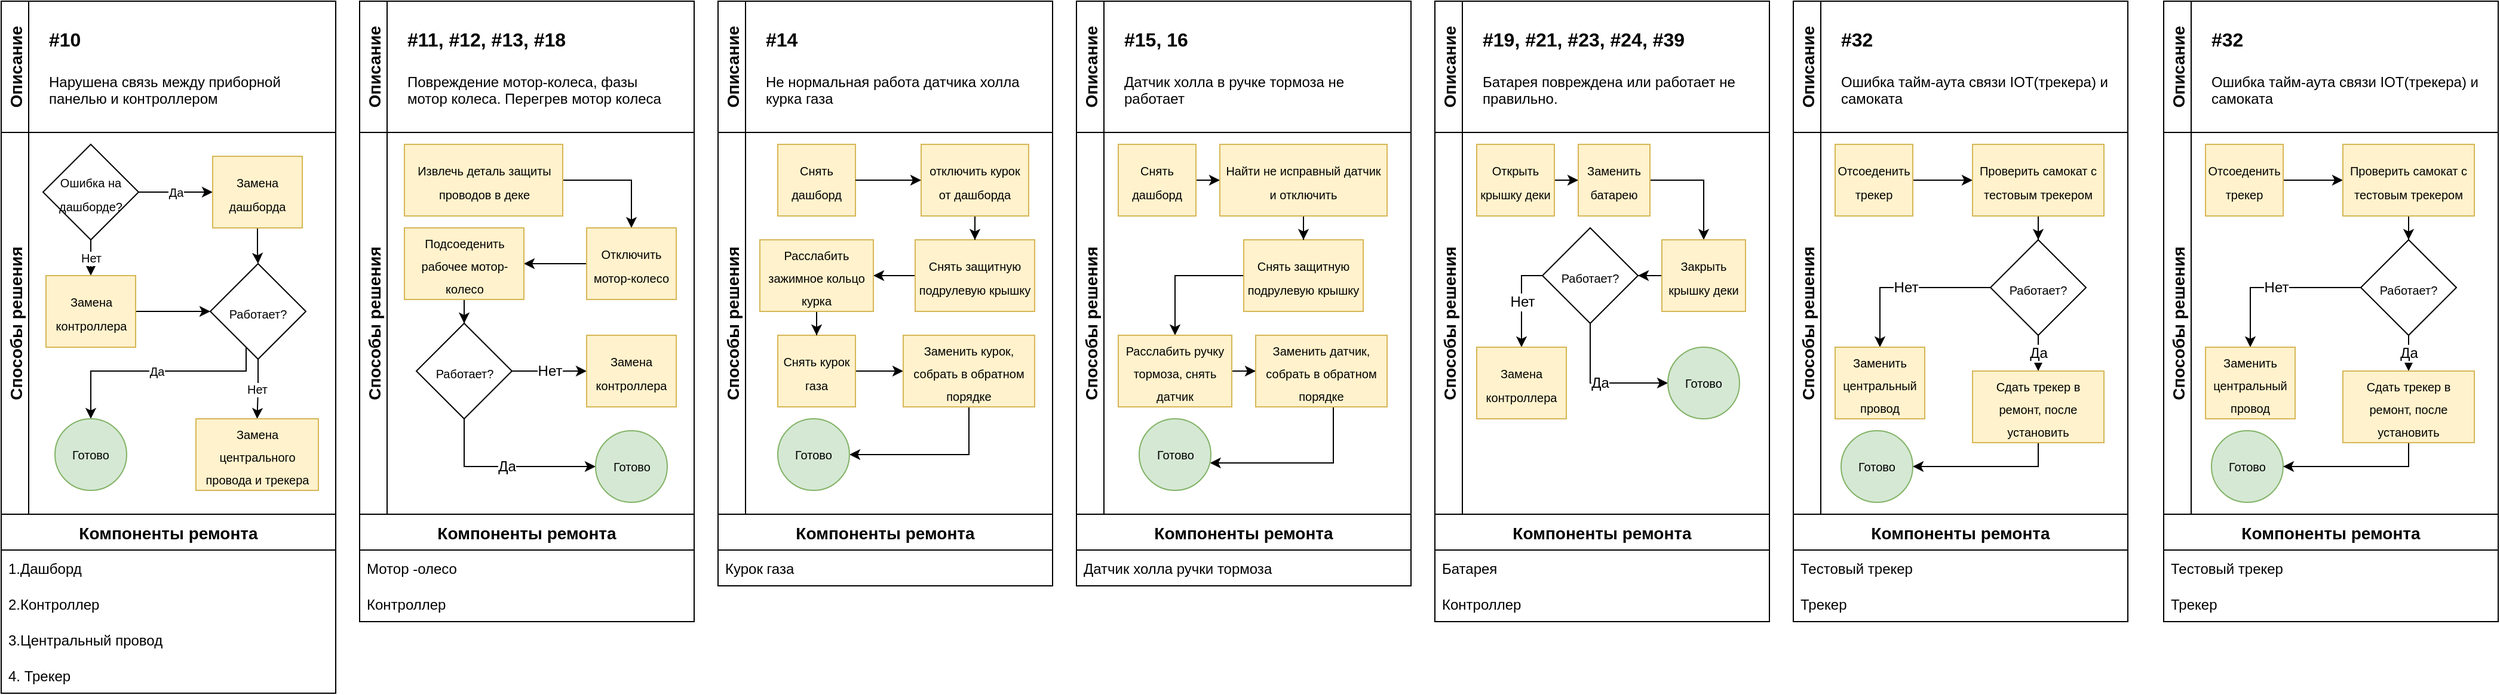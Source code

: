 <mxfile version="20.4.0" type="github">
  <diagram id="C5RBs43oDa-KdzZeNtuy" name="Page-1">
    <mxGraphModel dx="1469" dy="775" grid="1" gridSize="10" guides="1" tooltips="1" connect="1" arrows="1" fold="1" page="1" pageScale="1" pageWidth="827" pageHeight="1169" math="0" shadow="0">
      <root>
        <mxCell id="WIyWlLk6GJQsqaUBKTNV-0" />
        <mxCell id="WIyWlLk6GJQsqaUBKTNV-1" parent="WIyWlLk6GJQsqaUBKTNV-0" />
        <mxCell id="MVbqZQjScUCZrP6E3Oa8-44" value="" style="group" vertex="1" connectable="0" parent="WIyWlLk6GJQsqaUBKTNV-1">
          <mxGeometry x="10" y="20" width="280" height="550" as="geometry" />
        </mxCell>
        <mxCell id="MVbqZQjScUCZrP6E3Oa8-1" value="Способы решения" style="swimlane;horizontal=0;fontSize=14;" vertex="1" parent="MVbqZQjScUCZrP6E3Oa8-44">
          <mxGeometry y="110" width="280" height="320" as="geometry" />
        </mxCell>
        <mxCell id="MVbqZQjScUCZrP6E3Oa8-6" value="Да" style="edgeStyle=orthogonalEdgeStyle;rounded=0;orthogonalLoop=1;jettySize=auto;html=1;fontSize=10;" edge="1" parent="MVbqZQjScUCZrP6E3Oa8-1" source="MVbqZQjScUCZrP6E3Oa8-4" target="MVbqZQjScUCZrP6E3Oa8-5">
          <mxGeometry relative="1" as="geometry" />
        </mxCell>
        <mxCell id="MVbqZQjScUCZrP6E3Oa8-10" value="Нет" style="edgeStyle=orthogonalEdgeStyle;rounded=0;orthogonalLoop=1;jettySize=auto;html=1;entryX=0.5;entryY=0;entryDx=0;entryDy=0;fontSize=10;" edge="1" parent="MVbqZQjScUCZrP6E3Oa8-1" source="MVbqZQjScUCZrP6E3Oa8-4" target="MVbqZQjScUCZrP6E3Oa8-8">
          <mxGeometry relative="1" as="geometry" />
        </mxCell>
        <mxCell id="MVbqZQjScUCZrP6E3Oa8-4" value="&lt;font style=&quot;font-size: 10px;&quot;&gt;Ошибка на дашборде?&lt;/font&gt;" style="rhombus;whiteSpace=wrap;html=1;fontSize=16;" vertex="1" parent="MVbqZQjScUCZrP6E3Oa8-1">
          <mxGeometry x="35" y="10" width="80" height="80" as="geometry" />
        </mxCell>
        <mxCell id="MVbqZQjScUCZrP6E3Oa8-25" style="edgeStyle=orthogonalEdgeStyle;rounded=0;orthogonalLoop=1;jettySize=auto;html=1;entryX=0.5;entryY=0;entryDx=0;entryDy=0;fontSize=10;" edge="1" parent="MVbqZQjScUCZrP6E3Oa8-1" source="MVbqZQjScUCZrP6E3Oa8-5" target="MVbqZQjScUCZrP6E3Oa8-11">
          <mxGeometry relative="1" as="geometry" />
        </mxCell>
        <mxCell id="MVbqZQjScUCZrP6E3Oa8-5" value="&lt;font style=&quot;font-size: 10px;&quot;&gt;Замена дашборда&lt;/font&gt;" style="whiteSpace=wrap;html=1;fontSize=16;fillColor=#fff2cc;strokeColor=#d6b656;" vertex="1" parent="MVbqZQjScUCZrP6E3Oa8-1">
          <mxGeometry x="177" y="20" width="75" height="60" as="geometry" />
        </mxCell>
        <mxCell id="MVbqZQjScUCZrP6E3Oa8-20" style="edgeStyle=orthogonalEdgeStyle;rounded=0;orthogonalLoop=1;jettySize=auto;html=1;entryX=0;entryY=0.5;entryDx=0;entryDy=0;fontSize=10;" edge="1" parent="MVbqZQjScUCZrP6E3Oa8-1" source="MVbqZQjScUCZrP6E3Oa8-8" target="MVbqZQjScUCZrP6E3Oa8-11">
          <mxGeometry relative="1" as="geometry" />
        </mxCell>
        <mxCell id="MVbqZQjScUCZrP6E3Oa8-8" value="&lt;font style=&quot;font-size: 10px;&quot;&gt;Замена контроллера&lt;/font&gt;" style="whiteSpace=wrap;html=1;fontSize=16;fillColor=#fff2cc;strokeColor=#d6b656;" vertex="1" parent="MVbqZQjScUCZrP6E3Oa8-1">
          <mxGeometry x="37.5" y="120" width="75" height="60" as="geometry" />
        </mxCell>
        <mxCell id="MVbqZQjScUCZrP6E3Oa8-23" value="Да" style="edgeStyle=orthogonalEdgeStyle;rounded=0;orthogonalLoop=1;jettySize=auto;html=1;fontSize=10;" edge="1" parent="MVbqZQjScUCZrP6E3Oa8-1" source="MVbqZQjScUCZrP6E3Oa8-11" target="MVbqZQjScUCZrP6E3Oa8-16">
          <mxGeometry relative="1" as="geometry">
            <Array as="points">
              <mxPoint x="205" y="200" />
              <mxPoint x="75" y="200" />
            </Array>
          </mxGeometry>
        </mxCell>
        <mxCell id="MVbqZQjScUCZrP6E3Oa8-24" value="Нет" style="edgeStyle=orthogonalEdgeStyle;rounded=0;orthogonalLoop=1;jettySize=auto;html=1;entryX=0.5;entryY=0;entryDx=0;entryDy=0;fontSize=10;" edge="1" parent="MVbqZQjScUCZrP6E3Oa8-1" source="MVbqZQjScUCZrP6E3Oa8-11" target="MVbqZQjScUCZrP6E3Oa8-13">
          <mxGeometry relative="1" as="geometry" />
        </mxCell>
        <mxCell id="MVbqZQjScUCZrP6E3Oa8-11" value="&lt;font style=&quot;font-size: 10px;&quot;&gt;Работает?&lt;/font&gt;" style="rhombus;whiteSpace=wrap;html=1;fontSize=16;" vertex="1" parent="MVbqZQjScUCZrP6E3Oa8-1">
          <mxGeometry x="175" y="110" width="80" height="80" as="geometry" />
        </mxCell>
        <mxCell id="MVbqZQjScUCZrP6E3Oa8-13" value="&lt;font style=&quot;font-size: 10px;&quot;&gt;Замена центрального провода и трекера&lt;/font&gt;" style="whiteSpace=wrap;html=1;fontSize=16;fillColor=#fff2cc;strokeColor=#d6b656;" vertex="1" parent="MVbqZQjScUCZrP6E3Oa8-1">
          <mxGeometry x="163" y="240" width="102.5" height="60" as="geometry" />
        </mxCell>
        <mxCell id="MVbqZQjScUCZrP6E3Oa8-16" value="Готово" style="ellipse;whiteSpace=wrap;html=1;aspect=fixed;fontSize=10;fillColor=#d5e8d4;strokeColor=#82b366;" vertex="1" parent="MVbqZQjScUCZrP6E3Oa8-1">
          <mxGeometry x="45" y="240" width="60" height="60" as="geometry" />
        </mxCell>
        <mxCell id="MVbqZQjScUCZrP6E3Oa8-2" value="Описание" style="swimlane;horizontal=0;fontSize=14;" vertex="1" parent="MVbqZQjScUCZrP6E3Oa8-44">
          <mxGeometry width="280" height="110" as="geometry" />
        </mxCell>
        <mxCell id="MVbqZQjScUCZrP6E3Oa8-0" value="&lt;h1&gt;&lt;font style=&quot;font-size: 16px;&quot;&gt;#10&lt;/font&gt;&lt;/h1&gt;&lt;p&gt;Нарушена связь между приборной панелью и контроллером&lt;br&gt;&lt;/p&gt;" style="text;html=1;strokeColor=none;fillColor=none;spacing=5;spacingTop=-20;whiteSpace=wrap;overflow=hidden;rounded=0;" vertex="1" parent="MVbqZQjScUCZrP6E3Oa8-2">
          <mxGeometry x="35" y="10" width="235" height="90" as="geometry" />
        </mxCell>
        <mxCell id="MVbqZQjScUCZrP6E3Oa8-40" value="Компоненты ремонта" style="swimlane;fontStyle=1;childLayout=stackLayout;horizontal=1;startSize=30;horizontalStack=0;resizeParent=1;resizeParentMax=0;resizeLast=0;collapsible=1;marginBottom=0;fontSize=14;" vertex="1" parent="MVbqZQjScUCZrP6E3Oa8-44">
          <mxGeometry y="430" width="280" height="150" as="geometry" />
        </mxCell>
        <mxCell id="MVbqZQjScUCZrP6E3Oa8-41" value="1.Дашборд" style="text;strokeColor=none;fillColor=none;align=left;verticalAlign=middle;spacingLeft=4;spacingRight=4;overflow=hidden;points=[[0,0.5],[1,0.5]];portConstraint=eastwest;rotatable=0;fontSize=12;" vertex="1" parent="MVbqZQjScUCZrP6E3Oa8-40">
          <mxGeometry y="30" width="280" height="30" as="geometry" />
        </mxCell>
        <mxCell id="MVbqZQjScUCZrP6E3Oa8-42" value="2.Контроллер" style="text;strokeColor=none;fillColor=none;align=left;verticalAlign=middle;spacingLeft=4;spacingRight=4;overflow=hidden;points=[[0,0.5],[1,0.5]];portConstraint=eastwest;rotatable=0;fontSize=12;" vertex="1" parent="MVbqZQjScUCZrP6E3Oa8-40">
          <mxGeometry y="60" width="280" height="30" as="geometry" />
        </mxCell>
        <mxCell id="MVbqZQjScUCZrP6E3Oa8-223" value="3.Центральный провод" style="text;strokeColor=none;fillColor=none;align=left;verticalAlign=middle;spacingLeft=4;spacingRight=4;overflow=hidden;points=[[0,0.5],[1,0.5]];portConstraint=eastwest;rotatable=0;fontSize=12;" vertex="1" parent="MVbqZQjScUCZrP6E3Oa8-40">
          <mxGeometry y="90" width="280" height="30" as="geometry" />
        </mxCell>
        <mxCell id="MVbqZQjScUCZrP6E3Oa8-43" value="4. Трекер" style="text;strokeColor=none;fillColor=none;align=left;verticalAlign=middle;spacingLeft=4;spacingRight=4;overflow=hidden;points=[[0,0.5],[1,0.5]];portConstraint=eastwest;rotatable=0;fontSize=12;" vertex="1" parent="MVbqZQjScUCZrP6E3Oa8-40">
          <mxGeometry y="120" width="280" height="30" as="geometry" />
        </mxCell>
        <mxCell id="MVbqZQjScUCZrP6E3Oa8-45" value="" style="group" vertex="1" connectable="0" parent="WIyWlLk6GJQsqaUBKTNV-1">
          <mxGeometry x="310" y="20" width="280" height="550" as="geometry" />
        </mxCell>
        <mxCell id="MVbqZQjScUCZrP6E3Oa8-46" value="Способы решения" style="swimlane;horizontal=0;fontSize=14;" vertex="1" parent="MVbqZQjScUCZrP6E3Oa8-45">
          <mxGeometry y="110" width="280" height="320" as="geometry" />
        </mxCell>
        <mxCell id="MVbqZQjScUCZrP6E3Oa8-75" style="edgeStyle=orthogonalEdgeStyle;rounded=0;orthogonalLoop=1;jettySize=auto;html=1;entryX=0.5;entryY=0;entryDx=0;entryDy=0;fontSize=12;" edge="1" parent="MVbqZQjScUCZrP6E3Oa8-46" source="MVbqZQjScUCZrP6E3Oa8-51" target="MVbqZQjScUCZrP6E3Oa8-53">
          <mxGeometry relative="1" as="geometry" />
        </mxCell>
        <mxCell id="MVbqZQjScUCZrP6E3Oa8-51" value="&lt;span style=&quot;font-size: 10px;&quot;&gt;Извлечь деталь защиты проводов в деке&lt;/span&gt;" style="whiteSpace=wrap;html=1;fontSize=16;fillColor=#fff2cc;strokeColor=#d6b656;" vertex="1" parent="MVbqZQjScUCZrP6E3Oa8-46">
          <mxGeometry x="37.5" y="10" width="132.5" height="60" as="geometry" />
        </mxCell>
        <mxCell id="MVbqZQjScUCZrP6E3Oa8-76" style="edgeStyle=orthogonalEdgeStyle;rounded=0;orthogonalLoop=1;jettySize=auto;html=1;entryX=1;entryY=0.5;entryDx=0;entryDy=0;fontSize=12;" edge="1" parent="MVbqZQjScUCZrP6E3Oa8-46" source="MVbqZQjScUCZrP6E3Oa8-53" target="MVbqZQjScUCZrP6E3Oa8-57">
          <mxGeometry relative="1" as="geometry" />
        </mxCell>
        <mxCell id="MVbqZQjScUCZrP6E3Oa8-53" value="&lt;font style=&quot;font-size: 10px;&quot;&gt;Отключить мотор-колесо&lt;/font&gt;" style="whiteSpace=wrap;html=1;fontSize=16;fillColor=#fff2cc;strokeColor=#d6b656;" vertex="1" parent="MVbqZQjScUCZrP6E3Oa8-46">
          <mxGeometry x="190" y="80" width="75" height="60" as="geometry" />
        </mxCell>
        <mxCell id="MVbqZQjScUCZrP6E3Oa8-77" style="edgeStyle=orthogonalEdgeStyle;rounded=0;orthogonalLoop=1;jettySize=auto;html=1;entryX=0.5;entryY=0;entryDx=0;entryDy=0;fontSize=12;" edge="1" parent="MVbqZQjScUCZrP6E3Oa8-46" source="MVbqZQjScUCZrP6E3Oa8-57" target="MVbqZQjScUCZrP6E3Oa8-66">
          <mxGeometry relative="1" as="geometry" />
        </mxCell>
        <mxCell id="MVbqZQjScUCZrP6E3Oa8-57" value="&lt;font style=&quot;font-size: 10px;&quot;&gt;Подсоеденить рабочее мотор-колесо&lt;/font&gt;" style="whiteSpace=wrap;html=1;fontSize=16;fillColor=#fff2cc;strokeColor=#d6b656;" vertex="1" parent="MVbqZQjScUCZrP6E3Oa8-46">
          <mxGeometry x="37.5" y="80" width="100" height="60" as="geometry" />
        </mxCell>
        <mxCell id="MVbqZQjScUCZrP6E3Oa8-78" value="Нет" style="edgeStyle=orthogonalEdgeStyle;rounded=0;orthogonalLoop=1;jettySize=auto;html=1;entryX=0;entryY=0.5;entryDx=0;entryDy=0;fontSize=12;" edge="1" parent="MVbqZQjScUCZrP6E3Oa8-46" source="MVbqZQjScUCZrP6E3Oa8-66" target="MVbqZQjScUCZrP6E3Oa8-70">
          <mxGeometry relative="1" as="geometry" />
        </mxCell>
        <mxCell id="MVbqZQjScUCZrP6E3Oa8-80" value="Да" style="edgeStyle=orthogonalEdgeStyle;rounded=0;orthogonalLoop=1;jettySize=auto;html=1;entryX=0;entryY=0.5;entryDx=0;entryDy=0;fontSize=12;" edge="1" parent="MVbqZQjScUCZrP6E3Oa8-46" source="MVbqZQjScUCZrP6E3Oa8-66" target="MVbqZQjScUCZrP6E3Oa8-72">
          <mxGeometry relative="1" as="geometry">
            <Array as="points">
              <mxPoint x="88" y="280" />
            </Array>
          </mxGeometry>
        </mxCell>
        <mxCell id="MVbqZQjScUCZrP6E3Oa8-66" value="&lt;font style=&quot;font-size: 10px;&quot;&gt;Работает?&lt;/font&gt;" style="rhombus;whiteSpace=wrap;html=1;fontSize=16;" vertex="1" parent="MVbqZQjScUCZrP6E3Oa8-46">
          <mxGeometry x="47.5" y="160" width="80" height="80" as="geometry" />
        </mxCell>
        <mxCell id="MVbqZQjScUCZrP6E3Oa8-72" value="Готово" style="ellipse;whiteSpace=wrap;html=1;aspect=fixed;fontSize=10;fillColor=#d5e8d4;strokeColor=#82b366;" vertex="1" parent="MVbqZQjScUCZrP6E3Oa8-46">
          <mxGeometry x="197.5" y="250" width="60" height="60" as="geometry" />
        </mxCell>
        <mxCell id="MVbqZQjScUCZrP6E3Oa8-70" value="&lt;font style=&quot;font-size: 10px;&quot;&gt;Замена контроллера&lt;/font&gt;" style="whiteSpace=wrap;html=1;fontSize=16;fillColor=#fff2cc;strokeColor=#d6b656;" vertex="1" parent="MVbqZQjScUCZrP6E3Oa8-46">
          <mxGeometry x="190" y="170" width="75" height="60" as="geometry" />
        </mxCell>
        <mxCell id="MVbqZQjScUCZrP6E3Oa8-59" value="Описание" style="swimlane;horizontal=0;fontSize=14;" vertex="1" parent="MVbqZQjScUCZrP6E3Oa8-45">
          <mxGeometry width="280" height="110" as="geometry" />
        </mxCell>
        <mxCell id="MVbqZQjScUCZrP6E3Oa8-60" value="&lt;h1&gt;&lt;font style=&quot;font-size: 16px;&quot;&gt;#11, #12, #13, #18&lt;/font&gt;&lt;/h1&gt;&lt;p&gt;Повреждение мотор-колеса, фазы мотор колеса. Перегрев мотор колеса&lt;br&gt;&lt;/p&gt;" style="text;html=1;strokeColor=none;fillColor=none;spacing=5;spacingTop=-20;whiteSpace=wrap;overflow=hidden;rounded=0;" vertex="1" parent="MVbqZQjScUCZrP6E3Oa8-59">
          <mxGeometry x="35" y="10" width="235" height="90" as="geometry" />
        </mxCell>
        <mxCell id="MVbqZQjScUCZrP6E3Oa8-61" value="Компоненты ремонта" style="swimlane;fontStyle=1;childLayout=stackLayout;horizontal=1;startSize=30;horizontalStack=0;resizeParent=1;resizeParentMax=0;resizeLast=0;collapsible=1;marginBottom=0;fontSize=14;" vertex="1" parent="MVbqZQjScUCZrP6E3Oa8-45">
          <mxGeometry y="430" width="280" height="90" as="geometry" />
        </mxCell>
        <mxCell id="MVbqZQjScUCZrP6E3Oa8-62" value="Мотор -олесо" style="text;strokeColor=none;fillColor=none;align=left;verticalAlign=middle;spacingLeft=4;spacingRight=4;overflow=hidden;points=[[0,0.5],[1,0.5]];portConstraint=eastwest;rotatable=0;fontSize=12;" vertex="1" parent="MVbqZQjScUCZrP6E3Oa8-61">
          <mxGeometry y="30" width="280" height="30" as="geometry" />
        </mxCell>
        <mxCell id="MVbqZQjScUCZrP6E3Oa8-63" value="Контроллер" style="text;strokeColor=none;fillColor=none;align=left;verticalAlign=middle;spacingLeft=4;spacingRight=4;overflow=hidden;points=[[0,0.5],[1,0.5]];portConstraint=eastwest;rotatable=0;fontSize=12;" vertex="1" parent="MVbqZQjScUCZrP6E3Oa8-61">
          <mxGeometry y="60" width="280" height="30" as="geometry" />
        </mxCell>
        <mxCell id="MVbqZQjScUCZrP6E3Oa8-81" value="Способы решения" style="swimlane;horizontal=0;fontSize=14;" vertex="1" parent="WIyWlLk6GJQsqaUBKTNV-1">
          <mxGeometry x="610" y="130" width="280" height="320" as="geometry" />
        </mxCell>
        <mxCell id="MVbqZQjScUCZrP6E3Oa8-84" style="edgeStyle=orthogonalEdgeStyle;rounded=0;orthogonalLoop=1;jettySize=auto;html=1;entryX=1;entryY=0.5;entryDx=0;entryDy=0;fontSize=12;" edge="1" parent="MVbqZQjScUCZrP6E3Oa8-81" source="MVbqZQjScUCZrP6E3Oa8-85">
          <mxGeometry relative="1" as="geometry">
            <mxPoint x="137.5" y="110" as="targetPoint" />
          </mxGeometry>
        </mxCell>
        <mxCell id="MVbqZQjScUCZrP6E3Oa8-86" style="edgeStyle=orthogonalEdgeStyle;rounded=0;orthogonalLoop=1;jettySize=auto;html=1;entryX=0.5;entryY=0;entryDx=0;entryDy=0;fontSize=12;" edge="1" parent="MVbqZQjScUCZrP6E3Oa8-81" target="MVbqZQjScUCZrP6E3Oa8-90">
          <mxGeometry relative="1" as="geometry">
            <mxPoint x="87.5" y="140" as="sourcePoint" />
          </mxGeometry>
        </mxCell>
        <mxCell id="MVbqZQjScUCZrP6E3Oa8-88" value="Нет" style="edgeStyle=orthogonalEdgeStyle;rounded=0;orthogonalLoop=1;jettySize=auto;html=1;entryX=0;entryY=0.5;entryDx=0;entryDy=0;fontSize=12;" edge="1" parent="MVbqZQjScUCZrP6E3Oa8-81" target="MVbqZQjScUCZrP6E3Oa8-92">
          <mxGeometry relative="1" as="geometry">
            <mxPoint x="127.5" y="200" as="sourcePoint" />
          </mxGeometry>
        </mxCell>
        <mxCell id="MVbqZQjScUCZrP6E3Oa8-89" value="Да" style="edgeStyle=orthogonalEdgeStyle;rounded=0;orthogonalLoop=1;jettySize=auto;html=1;entryX=0;entryY=0.5;entryDx=0;entryDy=0;fontSize=12;" edge="1" parent="MVbqZQjScUCZrP6E3Oa8-81" target="MVbqZQjScUCZrP6E3Oa8-91">
          <mxGeometry relative="1" as="geometry">
            <Array as="points">
              <mxPoint x="88" y="280" />
            </Array>
            <mxPoint x="87.5" y="240" as="sourcePoint" />
          </mxGeometry>
        </mxCell>
        <mxCell id="MVbqZQjScUCZrP6E3Oa8-99" value="&lt;span style=&quot;font-size: 10px;&quot;&gt;Снять дашборд&lt;/span&gt;" style="whiteSpace=wrap;html=1;fontSize=16;fillColor=#fff2cc;strokeColor=#d6b656;" vertex="1" parent="MVbqZQjScUCZrP6E3Oa8-81">
          <mxGeometry x="50" y="10" width="65" height="60" as="geometry" />
        </mxCell>
        <mxCell id="MVbqZQjScUCZrP6E3Oa8-152" style="edgeStyle=orthogonalEdgeStyle;rounded=0;orthogonalLoop=1;jettySize=auto;html=1;entryX=1;entryY=0.5;entryDx=0;entryDy=0;fontSize=12;" edge="1" parent="MVbqZQjScUCZrP6E3Oa8-81" source="MVbqZQjScUCZrP6E3Oa8-101" target="MVbqZQjScUCZrP6E3Oa8-83">
          <mxGeometry relative="1" as="geometry" />
        </mxCell>
        <mxCell id="MVbqZQjScUCZrP6E3Oa8-101" value="&lt;span style=&quot;font-size: 10px;&quot;&gt;Снять защитную подрулевую крышку&lt;/span&gt;" style="whiteSpace=wrap;html=1;fontSize=16;fillColor=#fff2cc;strokeColor=#d6b656;" vertex="1" parent="MVbqZQjScUCZrP6E3Oa8-81">
          <mxGeometry x="165" y="90" width="100" height="60" as="geometry" />
        </mxCell>
        <mxCell id="MVbqZQjScUCZrP6E3Oa8-154" style="edgeStyle=orthogonalEdgeStyle;rounded=0;orthogonalLoop=1;jettySize=auto;html=1;entryX=0;entryY=0.5;entryDx=0;entryDy=0;fontSize=12;" edge="1" parent="MVbqZQjScUCZrP6E3Oa8-81" source="MVbqZQjScUCZrP6E3Oa8-111" target="MVbqZQjScUCZrP6E3Oa8-115">
          <mxGeometry relative="1" as="geometry" />
        </mxCell>
        <mxCell id="MVbqZQjScUCZrP6E3Oa8-111" value="&lt;span style=&quot;font-size: 10px;&quot;&gt;Снять курок газа&lt;/span&gt;" style="whiteSpace=wrap;html=1;fontSize=16;fillColor=#fff2cc;strokeColor=#d6b656;" vertex="1" parent="MVbqZQjScUCZrP6E3Oa8-81">
          <mxGeometry x="50" y="170" width="65" height="60" as="geometry" />
        </mxCell>
        <mxCell id="MVbqZQjScUCZrP6E3Oa8-156" style="edgeStyle=orthogonalEdgeStyle;rounded=0;orthogonalLoop=1;jettySize=auto;html=1;entryX=1;entryY=0.5;entryDx=0;entryDy=0;fontSize=12;" edge="1" parent="MVbqZQjScUCZrP6E3Oa8-81" source="MVbqZQjScUCZrP6E3Oa8-115" target="MVbqZQjScUCZrP6E3Oa8-117">
          <mxGeometry relative="1" as="geometry">
            <Array as="points">
              <mxPoint x="210" y="270" />
            </Array>
          </mxGeometry>
        </mxCell>
        <mxCell id="MVbqZQjScUCZrP6E3Oa8-115" value="&lt;span style=&quot;font-size: 10px;&quot;&gt;Заменить курок, собрать в обратном порядке&lt;/span&gt;" style="whiteSpace=wrap;html=1;fontSize=16;fillColor=#fff2cc;strokeColor=#d6b656;" vertex="1" parent="MVbqZQjScUCZrP6E3Oa8-81">
          <mxGeometry x="155" y="170" width="110" height="60" as="geometry" />
        </mxCell>
        <mxCell id="MVbqZQjScUCZrP6E3Oa8-117" value="Готово" style="ellipse;whiteSpace=wrap;html=1;aspect=fixed;fontSize=10;fillColor=#d5e8d4;strokeColor=#82b366;" vertex="1" parent="MVbqZQjScUCZrP6E3Oa8-81">
          <mxGeometry x="50" y="240" width="60" height="60" as="geometry" />
        </mxCell>
        <mxCell id="MVbqZQjScUCZrP6E3Oa8-151" style="edgeStyle=orthogonalEdgeStyle;rounded=0;orthogonalLoop=1;jettySize=auto;html=1;entryX=0.5;entryY=0;entryDx=0;entryDy=0;fontSize=12;" edge="1" parent="MVbqZQjScUCZrP6E3Oa8-81" source="MVbqZQjScUCZrP6E3Oa8-144" target="MVbqZQjScUCZrP6E3Oa8-101">
          <mxGeometry relative="1" as="geometry" />
        </mxCell>
        <mxCell id="MVbqZQjScUCZrP6E3Oa8-144" value="&lt;span style=&quot;font-size: 10px;&quot;&gt;отключить курок от дашборда&lt;/span&gt;" style="whiteSpace=wrap;html=1;fontSize=16;fillColor=#fff2cc;strokeColor=#d6b656;" vertex="1" parent="MVbqZQjScUCZrP6E3Oa8-81">
          <mxGeometry x="170" y="10" width="90" height="60" as="geometry" />
        </mxCell>
        <mxCell id="MVbqZQjScUCZrP6E3Oa8-145" value="" style="edgeStyle=orthogonalEdgeStyle;rounded=0;orthogonalLoop=1;jettySize=auto;html=1;fontSize=12;" edge="1" parent="MVbqZQjScUCZrP6E3Oa8-81" source="MVbqZQjScUCZrP6E3Oa8-99" target="MVbqZQjScUCZrP6E3Oa8-144">
          <mxGeometry relative="1" as="geometry" />
        </mxCell>
        <mxCell id="MVbqZQjScUCZrP6E3Oa8-153" style="edgeStyle=orthogonalEdgeStyle;rounded=0;orthogonalLoop=1;jettySize=auto;html=1;entryX=0.5;entryY=0;entryDx=0;entryDy=0;fontSize=12;" edge="1" parent="MVbqZQjScUCZrP6E3Oa8-81" source="MVbqZQjScUCZrP6E3Oa8-83" target="MVbqZQjScUCZrP6E3Oa8-111">
          <mxGeometry relative="1" as="geometry" />
        </mxCell>
        <mxCell id="MVbqZQjScUCZrP6E3Oa8-83" value="&lt;span style=&quot;font-size: 10px;&quot;&gt;Расслабить зажимное кольцо курка&lt;/span&gt;" style="whiteSpace=wrap;html=1;fontSize=16;fillColor=#fff2cc;strokeColor=#d6b656;" vertex="1" parent="MVbqZQjScUCZrP6E3Oa8-81">
          <mxGeometry x="35" y="90" width="95" height="60" as="geometry" />
        </mxCell>
        <mxCell id="MVbqZQjScUCZrP6E3Oa8-93" value="Описание" style="swimlane;horizontal=0;fontSize=14;" vertex="1" parent="WIyWlLk6GJQsqaUBKTNV-1">
          <mxGeometry x="610" y="20" width="280" height="110" as="geometry" />
        </mxCell>
        <mxCell id="MVbqZQjScUCZrP6E3Oa8-94" value="&lt;h1&gt;&lt;font style=&quot;font-size: 16px;&quot;&gt;#14&lt;/font&gt;&lt;/h1&gt;&lt;p&gt;Не нормальная работа датчика холла курка газа&lt;br&gt;&lt;/p&gt;" style="text;html=1;strokeColor=none;fillColor=none;spacing=5;spacingTop=-20;whiteSpace=wrap;overflow=hidden;rounded=0;" vertex="1" parent="MVbqZQjScUCZrP6E3Oa8-93">
          <mxGeometry x="35" y="10" width="235" height="90" as="geometry" />
        </mxCell>
        <mxCell id="MVbqZQjScUCZrP6E3Oa8-95" value="Компоненты ремонта" style="swimlane;fontStyle=1;childLayout=stackLayout;horizontal=1;startSize=30;horizontalStack=0;resizeParent=1;resizeParentMax=0;resizeLast=0;collapsible=1;marginBottom=0;fontSize=14;" vertex="1" parent="WIyWlLk6GJQsqaUBKTNV-1">
          <mxGeometry x="610" y="450" width="280" height="60" as="geometry" />
        </mxCell>
        <mxCell id="MVbqZQjScUCZrP6E3Oa8-96" value="Курок газа" style="text;strokeColor=none;fillColor=none;align=left;verticalAlign=middle;spacingLeft=4;spacingRight=4;overflow=hidden;points=[[0,0.5],[1,0.5]];portConstraint=eastwest;rotatable=0;fontSize=12;" vertex="1" parent="MVbqZQjScUCZrP6E3Oa8-95">
          <mxGeometry y="30" width="280" height="30" as="geometry" />
        </mxCell>
        <mxCell id="MVbqZQjScUCZrP6E3Oa8-119" value="Способы решения" style="swimlane;horizontal=0;fontSize=14;" vertex="1" parent="WIyWlLk6GJQsqaUBKTNV-1">
          <mxGeometry x="910" y="130" width="280" height="320" as="geometry" />
        </mxCell>
        <mxCell id="MVbqZQjScUCZrP6E3Oa8-122" style="edgeStyle=orthogonalEdgeStyle;rounded=0;orthogonalLoop=1;jettySize=auto;html=1;entryX=1;entryY=0.5;entryDx=0;entryDy=0;fontSize=12;" edge="1" parent="MVbqZQjScUCZrP6E3Oa8-119">
          <mxGeometry relative="1" as="geometry">
            <mxPoint x="137.5" y="110" as="targetPoint" />
          </mxGeometry>
        </mxCell>
        <mxCell id="MVbqZQjScUCZrP6E3Oa8-123" style="edgeStyle=orthogonalEdgeStyle;rounded=0;orthogonalLoop=1;jettySize=auto;html=1;entryX=0.5;entryY=0;entryDx=0;entryDy=0;fontSize=12;" edge="1" parent="MVbqZQjScUCZrP6E3Oa8-119">
          <mxGeometry relative="1" as="geometry">
            <mxPoint x="87.5" y="140" as="sourcePoint" />
          </mxGeometry>
        </mxCell>
        <mxCell id="MVbqZQjScUCZrP6E3Oa8-124" value="Нет" style="edgeStyle=orthogonalEdgeStyle;rounded=0;orthogonalLoop=1;jettySize=auto;html=1;entryX=0;entryY=0.5;entryDx=0;entryDy=0;fontSize=12;" edge="1" parent="MVbqZQjScUCZrP6E3Oa8-119">
          <mxGeometry relative="1" as="geometry">
            <mxPoint x="127.5" y="200" as="sourcePoint" />
          </mxGeometry>
        </mxCell>
        <mxCell id="MVbqZQjScUCZrP6E3Oa8-125" value="Да" style="edgeStyle=orthogonalEdgeStyle;rounded=0;orthogonalLoop=1;jettySize=auto;html=1;entryX=0;entryY=0.5;entryDx=0;entryDy=0;fontSize=12;" edge="1" parent="MVbqZQjScUCZrP6E3Oa8-119">
          <mxGeometry relative="1" as="geometry">
            <Array as="points">
              <mxPoint x="88" y="280" />
            </Array>
            <mxPoint x="87.5" y="240" as="sourcePoint" />
          </mxGeometry>
        </mxCell>
        <mxCell id="MVbqZQjScUCZrP6E3Oa8-160" style="edgeStyle=orthogonalEdgeStyle;rounded=0;orthogonalLoop=1;jettySize=auto;html=1;entryX=0;entryY=0.5;entryDx=0;entryDy=0;fontSize=12;" edge="1" parent="MVbqZQjScUCZrP6E3Oa8-119" source="MVbqZQjScUCZrP6E3Oa8-127" target="MVbqZQjScUCZrP6E3Oa8-121">
          <mxGeometry relative="1" as="geometry" />
        </mxCell>
        <mxCell id="MVbqZQjScUCZrP6E3Oa8-127" value="&lt;span style=&quot;font-size: 10px;&quot;&gt;Снять дашборд&lt;/span&gt;" style="whiteSpace=wrap;html=1;fontSize=16;fillColor=#fff2cc;strokeColor=#d6b656;" vertex="1" parent="MVbqZQjScUCZrP6E3Oa8-119">
          <mxGeometry x="35" y="10" width="65" height="60" as="geometry" />
        </mxCell>
        <mxCell id="MVbqZQjScUCZrP6E3Oa8-162" style="edgeStyle=orthogonalEdgeStyle;rounded=0;orthogonalLoop=1;jettySize=auto;html=1;entryX=0.5;entryY=0;entryDx=0;entryDy=0;fontSize=12;" edge="1" parent="MVbqZQjScUCZrP6E3Oa8-119" source="MVbqZQjScUCZrP6E3Oa8-129" target="MVbqZQjScUCZrP6E3Oa8-131">
          <mxGeometry relative="1" as="geometry" />
        </mxCell>
        <mxCell id="MVbqZQjScUCZrP6E3Oa8-129" value="&lt;span style=&quot;font-size: 10px;&quot;&gt;Снять защитную подрулевую крышку&lt;/span&gt;" style="whiteSpace=wrap;html=1;fontSize=16;fillColor=#fff2cc;strokeColor=#d6b656;" vertex="1" parent="MVbqZQjScUCZrP6E3Oa8-119">
          <mxGeometry x="140" y="90" width="100" height="60" as="geometry" />
        </mxCell>
        <mxCell id="MVbqZQjScUCZrP6E3Oa8-130" style="edgeStyle=orthogonalEdgeStyle;rounded=0;orthogonalLoop=1;jettySize=auto;html=1;entryX=0;entryY=0.5;entryDx=0;entryDy=0;fontSize=12;" edge="1" parent="MVbqZQjScUCZrP6E3Oa8-119" source="MVbqZQjScUCZrP6E3Oa8-131" target="MVbqZQjScUCZrP6E3Oa8-133">
          <mxGeometry relative="1" as="geometry" />
        </mxCell>
        <mxCell id="MVbqZQjScUCZrP6E3Oa8-131" value="&lt;span style=&quot;font-size: 10px;&quot;&gt;Расслабить ручку тормоза, снять датчик&lt;/span&gt;" style="whiteSpace=wrap;html=1;fontSize=16;fillColor=#fff2cc;strokeColor=#d6b656;" vertex="1" parent="MVbqZQjScUCZrP6E3Oa8-119">
          <mxGeometry x="35" y="170" width="95" height="60" as="geometry" />
        </mxCell>
        <mxCell id="MVbqZQjScUCZrP6E3Oa8-132" style="edgeStyle=orthogonalEdgeStyle;rounded=0;orthogonalLoop=1;jettySize=auto;html=1;entryX=0.988;entryY=0.624;entryDx=0;entryDy=0;entryPerimeter=0;fontSize=12;" edge="1" parent="MVbqZQjScUCZrP6E3Oa8-119" source="MVbqZQjScUCZrP6E3Oa8-133" target="MVbqZQjScUCZrP6E3Oa8-134">
          <mxGeometry relative="1" as="geometry">
            <Array as="points">
              <mxPoint x="215" y="277" />
              <mxPoint x="112" y="277" />
            </Array>
          </mxGeometry>
        </mxCell>
        <mxCell id="MVbqZQjScUCZrP6E3Oa8-133" value="&lt;span style=&quot;font-size: 10px;&quot;&gt;Заменить датчик, собрать в обратном порядке&lt;/span&gt;" style="whiteSpace=wrap;html=1;fontSize=16;fillColor=#fff2cc;strokeColor=#d6b656;" vertex="1" parent="MVbqZQjScUCZrP6E3Oa8-119">
          <mxGeometry x="150" y="170" width="110" height="60" as="geometry" />
        </mxCell>
        <mxCell id="MVbqZQjScUCZrP6E3Oa8-134" value="Готово" style="ellipse;whiteSpace=wrap;html=1;aspect=fixed;fontSize=10;fillColor=#d5e8d4;strokeColor=#82b366;" vertex="1" parent="MVbqZQjScUCZrP6E3Oa8-119">
          <mxGeometry x="52.5" y="240" width="60" height="60" as="geometry" />
        </mxCell>
        <mxCell id="MVbqZQjScUCZrP6E3Oa8-161" style="edgeStyle=orthogonalEdgeStyle;rounded=0;orthogonalLoop=1;jettySize=auto;html=1;entryX=0.5;entryY=0;entryDx=0;entryDy=0;fontSize=12;" edge="1" parent="MVbqZQjScUCZrP6E3Oa8-119" source="MVbqZQjScUCZrP6E3Oa8-121" target="MVbqZQjScUCZrP6E3Oa8-129">
          <mxGeometry relative="1" as="geometry" />
        </mxCell>
        <mxCell id="MVbqZQjScUCZrP6E3Oa8-121" value="&lt;span style=&quot;font-size: 10px;&quot;&gt;Найти не исправный датчик&lt;br&gt;и отключить&lt;/span&gt;" style="whiteSpace=wrap;html=1;fontSize=16;fillColor=#fff2cc;strokeColor=#d6b656;" vertex="1" parent="MVbqZQjScUCZrP6E3Oa8-119">
          <mxGeometry x="120" y="10" width="140" height="60" as="geometry" />
        </mxCell>
        <mxCell id="MVbqZQjScUCZrP6E3Oa8-135" value="Описание" style="swimlane;horizontal=0;fontSize=14;" vertex="1" parent="WIyWlLk6GJQsqaUBKTNV-1">
          <mxGeometry x="910" y="20" width="280" height="110" as="geometry" />
        </mxCell>
        <mxCell id="MVbqZQjScUCZrP6E3Oa8-136" value="&lt;h1&gt;&lt;font style=&quot;font-size: 16px;&quot;&gt;#15, 16&lt;/font&gt;&lt;/h1&gt;&lt;p&gt;Датчик холла в ручке тормоза не работает&lt;br&gt;&lt;/p&gt;" style="text;html=1;strokeColor=none;fillColor=none;spacing=5;spacingTop=-20;whiteSpace=wrap;overflow=hidden;rounded=0;" vertex="1" parent="MVbqZQjScUCZrP6E3Oa8-135">
          <mxGeometry x="35" y="10" width="235" height="90" as="geometry" />
        </mxCell>
        <mxCell id="MVbqZQjScUCZrP6E3Oa8-137" value="Компоненты ремонта" style="swimlane;fontStyle=1;childLayout=stackLayout;horizontal=1;startSize=30;horizontalStack=0;resizeParent=1;resizeParentMax=0;resizeLast=0;collapsible=1;marginBottom=0;fontSize=14;" vertex="1" parent="WIyWlLk6GJQsqaUBKTNV-1">
          <mxGeometry x="910" y="450" width="280" height="60" as="geometry" />
        </mxCell>
        <mxCell id="MVbqZQjScUCZrP6E3Oa8-138" value="Датчик холла ручки тормоза" style="text;strokeColor=none;fillColor=none;align=left;verticalAlign=middle;spacingLeft=4;spacingRight=4;overflow=hidden;points=[[0,0.5],[1,0.5]];portConstraint=eastwest;rotatable=0;fontSize=12;" vertex="1" parent="MVbqZQjScUCZrP6E3Oa8-137">
          <mxGeometry y="30" width="280" height="30" as="geometry" />
        </mxCell>
        <mxCell id="MVbqZQjScUCZrP6E3Oa8-163" value="Способы решения" style="swimlane;horizontal=0;fontSize=14;" vertex="1" parent="WIyWlLk6GJQsqaUBKTNV-1">
          <mxGeometry x="1210" y="130" width="280" height="320" as="geometry" />
        </mxCell>
        <mxCell id="MVbqZQjScUCZrP6E3Oa8-164" style="edgeStyle=orthogonalEdgeStyle;rounded=0;orthogonalLoop=1;jettySize=auto;html=1;entryX=1;entryY=0.5;entryDx=0;entryDy=0;fontSize=12;" edge="1" parent="MVbqZQjScUCZrP6E3Oa8-163">
          <mxGeometry relative="1" as="geometry">
            <mxPoint x="137.5" y="110" as="targetPoint" />
          </mxGeometry>
        </mxCell>
        <mxCell id="MVbqZQjScUCZrP6E3Oa8-165" style="edgeStyle=orthogonalEdgeStyle;rounded=0;orthogonalLoop=1;jettySize=auto;html=1;entryX=0.5;entryY=0;entryDx=0;entryDy=0;fontSize=12;" edge="1" parent="MVbqZQjScUCZrP6E3Oa8-163">
          <mxGeometry relative="1" as="geometry">
            <mxPoint x="87.5" y="140" as="sourcePoint" />
          </mxGeometry>
        </mxCell>
        <mxCell id="MVbqZQjScUCZrP6E3Oa8-166" value="Нет" style="edgeStyle=orthogonalEdgeStyle;rounded=0;orthogonalLoop=1;jettySize=auto;html=1;entryX=0;entryY=0.5;entryDx=0;entryDy=0;fontSize=12;" edge="1" parent="MVbqZQjScUCZrP6E3Oa8-163">
          <mxGeometry relative="1" as="geometry">
            <mxPoint x="127.5" y="200" as="sourcePoint" />
          </mxGeometry>
        </mxCell>
        <mxCell id="MVbqZQjScUCZrP6E3Oa8-167" value="Да" style="edgeStyle=orthogonalEdgeStyle;rounded=0;orthogonalLoop=1;jettySize=auto;html=1;entryX=0;entryY=0.5;entryDx=0;entryDy=0;fontSize=12;" edge="1" parent="MVbqZQjScUCZrP6E3Oa8-163">
          <mxGeometry relative="1" as="geometry">
            <Array as="points">
              <mxPoint x="88" y="280" />
            </Array>
            <mxPoint x="87.5" y="240" as="sourcePoint" />
          </mxGeometry>
        </mxCell>
        <mxCell id="MVbqZQjScUCZrP6E3Oa8-168" style="edgeStyle=orthogonalEdgeStyle;rounded=0;orthogonalLoop=1;jettySize=auto;html=1;entryX=0;entryY=0.5;entryDx=0;entryDy=0;fontSize=12;" edge="1" parent="MVbqZQjScUCZrP6E3Oa8-163" source="MVbqZQjScUCZrP6E3Oa8-169" target="MVbqZQjScUCZrP6E3Oa8-178">
          <mxGeometry relative="1" as="geometry" />
        </mxCell>
        <mxCell id="MVbqZQjScUCZrP6E3Oa8-169" value="&lt;span style=&quot;font-size: 10px;&quot;&gt;Открыть крышку деки&lt;/span&gt;" style="whiteSpace=wrap;html=1;fontSize=16;fillColor=#fff2cc;strokeColor=#d6b656;" vertex="1" parent="MVbqZQjScUCZrP6E3Oa8-163">
          <mxGeometry x="35" y="10" width="65" height="60" as="geometry" />
        </mxCell>
        <mxCell id="MVbqZQjScUCZrP6E3Oa8-172" style="edgeStyle=orthogonalEdgeStyle;rounded=0;orthogonalLoop=1;jettySize=auto;html=1;entryX=0;entryY=0.5;entryDx=0;entryDy=0;fontSize=12;" edge="1" parent="MVbqZQjScUCZrP6E3Oa8-163" target="MVbqZQjScUCZrP6E3Oa8-175">
          <mxGeometry relative="1" as="geometry">
            <mxPoint x="130" y="200.048" as="sourcePoint" />
          </mxGeometry>
        </mxCell>
        <mxCell id="MVbqZQjScUCZrP6E3Oa8-193" style="edgeStyle=orthogonalEdgeStyle;rounded=0;orthogonalLoop=1;jettySize=auto;html=1;entryX=0.5;entryY=0;entryDx=0;entryDy=0;fontSize=12;" edge="1" parent="MVbqZQjScUCZrP6E3Oa8-163" source="MVbqZQjScUCZrP6E3Oa8-178" target="MVbqZQjScUCZrP6E3Oa8-191">
          <mxGeometry relative="1" as="geometry" />
        </mxCell>
        <mxCell id="MVbqZQjScUCZrP6E3Oa8-178" value="&lt;span style=&quot;font-size: 10px;&quot;&gt;Заменить батарею&lt;/span&gt;" style="whiteSpace=wrap;html=1;fontSize=16;fillColor=#fff2cc;strokeColor=#d6b656;" vertex="1" parent="MVbqZQjScUCZrP6E3Oa8-163">
          <mxGeometry x="120" y="10" width="60" height="60" as="geometry" />
        </mxCell>
        <mxCell id="MVbqZQjScUCZrP6E3Oa8-195" value="Да" style="edgeStyle=orthogonalEdgeStyle;rounded=0;orthogonalLoop=1;jettySize=auto;html=1;entryX=0;entryY=0.5;entryDx=0;entryDy=0;fontSize=12;" edge="1" parent="MVbqZQjScUCZrP6E3Oa8-163" source="MVbqZQjScUCZrP6E3Oa8-186" target="MVbqZQjScUCZrP6E3Oa8-187">
          <mxGeometry relative="1" as="geometry">
            <Array as="points">
              <mxPoint x="130" y="210" />
            </Array>
          </mxGeometry>
        </mxCell>
        <mxCell id="MVbqZQjScUCZrP6E3Oa8-196" value="Нет" style="edgeStyle=orthogonalEdgeStyle;rounded=0;orthogonalLoop=1;jettySize=auto;html=1;entryX=0.5;entryY=0;entryDx=0;entryDy=0;fontSize=12;" edge="1" parent="MVbqZQjScUCZrP6E3Oa8-163" source="MVbqZQjScUCZrP6E3Oa8-186" target="MVbqZQjScUCZrP6E3Oa8-188">
          <mxGeometry relative="1" as="geometry">
            <Array as="points">
              <mxPoint x="72" y="120" />
            </Array>
          </mxGeometry>
        </mxCell>
        <mxCell id="MVbqZQjScUCZrP6E3Oa8-186" value="&lt;font style=&quot;font-size: 10px;&quot;&gt;Работает?&lt;/font&gt;" style="rhombus;whiteSpace=wrap;html=1;fontSize=16;" vertex="1" parent="MVbqZQjScUCZrP6E3Oa8-163">
          <mxGeometry x="90" y="80" width="80" height="80" as="geometry" />
        </mxCell>
        <mxCell id="MVbqZQjScUCZrP6E3Oa8-188" value="&lt;font style=&quot;font-size: 10px;&quot;&gt;Замена контроллера&lt;/font&gt;" style="whiteSpace=wrap;html=1;fontSize=16;fillColor=#fff2cc;strokeColor=#d6b656;" vertex="1" parent="MVbqZQjScUCZrP6E3Oa8-163">
          <mxGeometry x="35" y="180" width="75" height="60" as="geometry" />
        </mxCell>
        <mxCell id="MVbqZQjScUCZrP6E3Oa8-187" value="Готово" style="ellipse;whiteSpace=wrap;html=1;aspect=fixed;fontSize=10;fillColor=#d5e8d4;strokeColor=#82b366;" vertex="1" parent="MVbqZQjScUCZrP6E3Oa8-163">
          <mxGeometry x="195" y="180" width="60" height="60" as="geometry" />
        </mxCell>
        <mxCell id="MVbqZQjScUCZrP6E3Oa8-194" style="edgeStyle=orthogonalEdgeStyle;rounded=0;orthogonalLoop=1;jettySize=auto;html=1;entryX=1;entryY=0.5;entryDx=0;entryDy=0;fontSize=12;" edge="1" parent="MVbqZQjScUCZrP6E3Oa8-163" source="MVbqZQjScUCZrP6E3Oa8-191" target="MVbqZQjScUCZrP6E3Oa8-186">
          <mxGeometry relative="1" as="geometry" />
        </mxCell>
        <mxCell id="MVbqZQjScUCZrP6E3Oa8-191" value="&lt;span style=&quot;font-size: 10px;&quot;&gt;Закрыть крышку деки&lt;/span&gt;" style="whiteSpace=wrap;html=1;fontSize=16;fillColor=#fff2cc;strokeColor=#d6b656;" vertex="1" parent="MVbqZQjScUCZrP6E3Oa8-163">
          <mxGeometry x="190" y="90" width="70" height="60" as="geometry" />
        </mxCell>
        <mxCell id="MVbqZQjScUCZrP6E3Oa8-179" value="Описание" style="swimlane;horizontal=0;fontSize=14;" vertex="1" parent="WIyWlLk6GJQsqaUBKTNV-1">
          <mxGeometry x="1210" y="20" width="280" height="110" as="geometry" />
        </mxCell>
        <mxCell id="MVbqZQjScUCZrP6E3Oa8-180" value="&lt;h1&gt;&lt;font style=&quot;font-size: 16px;&quot;&gt;#19, #21, #23, #24, #39&lt;/font&gt;&lt;/h1&gt;&lt;p&gt;Батарея повреждена или работает не правильно.&lt;br&gt;&lt;/p&gt;" style="text;html=1;strokeColor=none;fillColor=none;spacing=5;spacingTop=-20;whiteSpace=wrap;overflow=hidden;rounded=0;" vertex="1" parent="MVbqZQjScUCZrP6E3Oa8-179">
          <mxGeometry x="35" y="10" width="235" height="90" as="geometry" />
        </mxCell>
        <mxCell id="MVbqZQjScUCZrP6E3Oa8-181" value="Компоненты ремонта" style="swimlane;fontStyle=1;childLayout=stackLayout;horizontal=1;startSize=30;horizontalStack=0;resizeParent=1;resizeParentMax=0;resizeLast=0;collapsible=1;marginBottom=0;fontSize=14;" vertex="1" parent="WIyWlLk6GJQsqaUBKTNV-1">
          <mxGeometry x="1210" y="450" width="280" height="90" as="geometry" />
        </mxCell>
        <mxCell id="MVbqZQjScUCZrP6E3Oa8-182" value="Батарея" style="text;strokeColor=none;fillColor=none;align=left;verticalAlign=middle;spacingLeft=4;spacingRight=4;overflow=hidden;points=[[0,0.5],[1,0.5]];portConstraint=eastwest;rotatable=0;fontSize=12;" vertex="1" parent="MVbqZQjScUCZrP6E3Oa8-181">
          <mxGeometry y="30" width="280" height="30" as="geometry" />
        </mxCell>
        <mxCell id="MVbqZQjScUCZrP6E3Oa8-198" value="Контроллер" style="text;strokeColor=none;fillColor=none;align=left;verticalAlign=middle;spacingLeft=4;spacingRight=4;overflow=hidden;points=[[0,0.5],[1,0.5]];portConstraint=eastwest;rotatable=0;fontSize=12;" vertex="1" parent="MVbqZQjScUCZrP6E3Oa8-181">
          <mxGeometry y="60" width="280" height="30" as="geometry" />
        </mxCell>
        <mxCell id="MVbqZQjScUCZrP6E3Oa8-201" value="Способы решения" style="swimlane;horizontal=0;fontSize=14;" vertex="1" parent="WIyWlLk6GJQsqaUBKTNV-1">
          <mxGeometry x="1510" y="130" width="280" height="320" as="geometry" />
        </mxCell>
        <mxCell id="MVbqZQjScUCZrP6E3Oa8-202" style="edgeStyle=orthogonalEdgeStyle;rounded=0;orthogonalLoop=1;jettySize=auto;html=1;entryX=1;entryY=0.5;entryDx=0;entryDy=0;fontSize=12;" edge="1" parent="MVbqZQjScUCZrP6E3Oa8-201">
          <mxGeometry relative="1" as="geometry">
            <mxPoint x="137.5" y="110" as="targetPoint" />
          </mxGeometry>
        </mxCell>
        <mxCell id="MVbqZQjScUCZrP6E3Oa8-203" style="edgeStyle=orthogonalEdgeStyle;rounded=0;orthogonalLoop=1;jettySize=auto;html=1;entryX=0.5;entryY=0;entryDx=0;entryDy=0;fontSize=12;" edge="1" parent="MVbqZQjScUCZrP6E3Oa8-201">
          <mxGeometry relative="1" as="geometry">
            <mxPoint x="87.5" y="140" as="sourcePoint" />
          </mxGeometry>
        </mxCell>
        <mxCell id="MVbqZQjScUCZrP6E3Oa8-204" value="Нет" style="edgeStyle=orthogonalEdgeStyle;rounded=0;orthogonalLoop=1;jettySize=auto;html=1;entryX=0;entryY=0.5;entryDx=0;entryDy=0;fontSize=12;" edge="1" parent="MVbqZQjScUCZrP6E3Oa8-201">
          <mxGeometry relative="1" as="geometry">
            <mxPoint x="127.5" y="200" as="sourcePoint" />
          </mxGeometry>
        </mxCell>
        <mxCell id="MVbqZQjScUCZrP6E3Oa8-205" value="Да" style="edgeStyle=orthogonalEdgeStyle;rounded=0;orthogonalLoop=1;jettySize=auto;html=1;entryX=0;entryY=0.5;entryDx=0;entryDy=0;fontSize=12;" edge="1" parent="MVbqZQjScUCZrP6E3Oa8-201">
          <mxGeometry relative="1" as="geometry">
            <Array as="points">
              <mxPoint x="88" y="280" />
            </Array>
            <mxPoint x="87.5" y="240" as="sourcePoint" />
          </mxGeometry>
        </mxCell>
        <mxCell id="MVbqZQjScUCZrP6E3Oa8-206" style="edgeStyle=orthogonalEdgeStyle;rounded=0;orthogonalLoop=1;jettySize=auto;html=1;entryX=0;entryY=0.5;entryDx=0;entryDy=0;fontSize=12;" edge="1" parent="MVbqZQjScUCZrP6E3Oa8-201" source="MVbqZQjScUCZrP6E3Oa8-207" target="MVbqZQjScUCZrP6E3Oa8-210">
          <mxGeometry relative="1" as="geometry" />
        </mxCell>
        <mxCell id="MVbqZQjScUCZrP6E3Oa8-207" value="&lt;span style=&quot;font-size: 10px;&quot;&gt;Отсоеденить трекер&lt;/span&gt;" style="whiteSpace=wrap;html=1;fontSize=16;fillColor=#fff2cc;strokeColor=#d6b656;" vertex="1" parent="MVbqZQjScUCZrP6E3Oa8-201">
          <mxGeometry x="35" y="10" width="65" height="60" as="geometry" />
        </mxCell>
        <mxCell id="MVbqZQjScUCZrP6E3Oa8-208" style="edgeStyle=orthogonalEdgeStyle;rounded=0;orthogonalLoop=1;jettySize=auto;html=1;entryX=0;entryY=0.5;entryDx=0;entryDy=0;fontSize=12;" edge="1" parent="MVbqZQjScUCZrP6E3Oa8-201">
          <mxGeometry relative="1" as="geometry">
            <mxPoint x="130" y="200.048" as="sourcePoint" />
          </mxGeometry>
        </mxCell>
        <mxCell id="MVbqZQjScUCZrP6E3Oa8-224" style="edgeStyle=orthogonalEdgeStyle;rounded=0;orthogonalLoop=1;jettySize=auto;html=1;entryX=0.5;entryY=0;entryDx=0;entryDy=0;fontSize=12;" edge="1" parent="MVbqZQjScUCZrP6E3Oa8-201" source="MVbqZQjScUCZrP6E3Oa8-210" target="MVbqZQjScUCZrP6E3Oa8-213">
          <mxGeometry relative="1" as="geometry" />
        </mxCell>
        <mxCell id="MVbqZQjScUCZrP6E3Oa8-210" value="&lt;span style=&quot;font-size: 10px;&quot;&gt;Проверить самокат с тестовым трекером&lt;/span&gt;" style="whiteSpace=wrap;html=1;fontSize=16;fillColor=#fff2cc;strokeColor=#d6b656;" vertex="1" parent="MVbqZQjScUCZrP6E3Oa8-201">
          <mxGeometry x="150" y="10" width="110" height="60" as="geometry" />
        </mxCell>
        <mxCell id="MVbqZQjScUCZrP6E3Oa8-212" value="Нет" style="edgeStyle=orthogonalEdgeStyle;rounded=0;orthogonalLoop=1;jettySize=auto;html=1;entryX=0.5;entryY=0;entryDx=0;entryDy=0;fontSize=12;" edge="1" parent="MVbqZQjScUCZrP6E3Oa8-201" source="MVbqZQjScUCZrP6E3Oa8-213" target="MVbqZQjScUCZrP6E3Oa8-214">
          <mxGeometry relative="1" as="geometry">
            <Array as="points">
              <mxPoint x="73" y="130" />
            </Array>
          </mxGeometry>
        </mxCell>
        <mxCell id="MVbqZQjScUCZrP6E3Oa8-227" value="Да" style="edgeStyle=orthogonalEdgeStyle;rounded=0;orthogonalLoop=1;jettySize=auto;html=1;fontSize=12;" edge="1" parent="MVbqZQjScUCZrP6E3Oa8-201" source="MVbqZQjScUCZrP6E3Oa8-213" target="MVbqZQjScUCZrP6E3Oa8-226">
          <mxGeometry relative="1" as="geometry" />
        </mxCell>
        <mxCell id="MVbqZQjScUCZrP6E3Oa8-213" value="&lt;font style=&quot;font-size: 10px;&quot;&gt;Работает?&lt;/font&gt;" style="rhombus;whiteSpace=wrap;html=1;fontSize=16;" vertex="1" parent="MVbqZQjScUCZrP6E3Oa8-201">
          <mxGeometry x="165" y="90" width="80" height="80" as="geometry" />
        </mxCell>
        <mxCell id="MVbqZQjScUCZrP6E3Oa8-214" value="&lt;span style=&quot;font-size: 10px;&quot;&gt;Заменить центральный провод&lt;/span&gt;" style="whiteSpace=wrap;html=1;fontSize=16;fillColor=#fff2cc;strokeColor=#d6b656;" vertex="1" parent="MVbqZQjScUCZrP6E3Oa8-201">
          <mxGeometry x="35" y="180" width="75" height="60" as="geometry" />
        </mxCell>
        <mxCell id="MVbqZQjScUCZrP6E3Oa8-215" value="Готово" style="ellipse;whiteSpace=wrap;html=1;aspect=fixed;fontSize=10;fillColor=#d5e8d4;strokeColor=#82b366;" vertex="1" parent="MVbqZQjScUCZrP6E3Oa8-201">
          <mxGeometry x="40" y="250" width="60" height="60" as="geometry" />
        </mxCell>
        <mxCell id="MVbqZQjScUCZrP6E3Oa8-228" style="edgeStyle=orthogonalEdgeStyle;rounded=0;orthogonalLoop=1;jettySize=auto;html=1;entryX=1;entryY=0.5;entryDx=0;entryDy=0;fontSize=12;" edge="1" parent="MVbqZQjScUCZrP6E3Oa8-201" source="MVbqZQjScUCZrP6E3Oa8-226" target="MVbqZQjScUCZrP6E3Oa8-215">
          <mxGeometry relative="1" as="geometry">
            <Array as="points">
              <mxPoint x="205" y="280" />
            </Array>
          </mxGeometry>
        </mxCell>
        <mxCell id="MVbqZQjScUCZrP6E3Oa8-226" value="&lt;span style=&quot;font-size: 10px;&quot;&gt;Сдать трекер в ремонт, после установить&lt;/span&gt;" style="whiteSpace=wrap;html=1;fontSize=16;fillColor=#fff2cc;strokeColor=#d6b656;" vertex="1" parent="MVbqZQjScUCZrP6E3Oa8-201">
          <mxGeometry x="150" y="200" width="110" height="60" as="geometry" />
        </mxCell>
        <mxCell id="MVbqZQjScUCZrP6E3Oa8-218" value="Описание" style="swimlane;horizontal=0;fontSize=14;" vertex="1" parent="WIyWlLk6GJQsqaUBKTNV-1">
          <mxGeometry x="1510" y="20" width="280" height="110" as="geometry" />
        </mxCell>
        <mxCell id="MVbqZQjScUCZrP6E3Oa8-219" value="&lt;h1&gt;&lt;font style=&quot;font-size: 16px;&quot;&gt;#32&lt;/font&gt;&lt;/h1&gt;&lt;p&gt;Ошибка тайм-аута связи IOT(трекера) и самоката&lt;br&gt;&lt;/p&gt;" style="text;html=1;strokeColor=none;fillColor=none;spacing=5;spacingTop=-20;whiteSpace=wrap;overflow=hidden;rounded=0;" vertex="1" parent="MVbqZQjScUCZrP6E3Oa8-218">
          <mxGeometry x="35" y="10" width="235" height="90" as="geometry" />
        </mxCell>
        <mxCell id="MVbqZQjScUCZrP6E3Oa8-220" value="Компоненты ремонта" style="swimlane;fontStyle=1;childLayout=stackLayout;horizontal=1;startSize=30;horizontalStack=0;resizeParent=1;resizeParentMax=0;resizeLast=0;collapsible=1;marginBottom=0;fontSize=14;" vertex="1" parent="WIyWlLk6GJQsqaUBKTNV-1">
          <mxGeometry x="1510" y="450" width="280" height="90" as="geometry" />
        </mxCell>
        <mxCell id="MVbqZQjScUCZrP6E3Oa8-221" value="Тестовый трекер" style="text;strokeColor=none;fillColor=none;align=left;verticalAlign=middle;spacingLeft=4;spacingRight=4;overflow=hidden;points=[[0,0.5],[1,0.5]];portConstraint=eastwest;rotatable=0;fontSize=12;" vertex="1" parent="MVbqZQjScUCZrP6E3Oa8-220">
          <mxGeometry y="30" width="280" height="30" as="geometry" />
        </mxCell>
        <mxCell id="MVbqZQjScUCZrP6E3Oa8-222" value="Трекер" style="text;strokeColor=none;fillColor=none;align=left;verticalAlign=middle;spacingLeft=4;spacingRight=4;overflow=hidden;points=[[0,0.5],[1,0.5]];portConstraint=eastwest;rotatable=0;fontSize=12;" vertex="1" parent="MVbqZQjScUCZrP6E3Oa8-220">
          <mxGeometry y="60" width="280" height="30" as="geometry" />
        </mxCell>
        <mxCell id="MVbqZQjScUCZrP6E3Oa8-231" value="Способы решения" style="swimlane;horizontal=0;fontSize=14;" vertex="1" parent="WIyWlLk6GJQsqaUBKTNV-1">
          <mxGeometry x="1820" y="130" width="280" height="320" as="geometry" />
        </mxCell>
        <mxCell id="MVbqZQjScUCZrP6E3Oa8-232" style="edgeStyle=orthogonalEdgeStyle;rounded=0;orthogonalLoop=1;jettySize=auto;html=1;entryX=1;entryY=0.5;entryDx=0;entryDy=0;fontSize=12;" edge="1" parent="MVbqZQjScUCZrP6E3Oa8-231">
          <mxGeometry relative="1" as="geometry">
            <mxPoint x="137.5" y="110" as="targetPoint" />
          </mxGeometry>
        </mxCell>
        <mxCell id="MVbqZQjScUCZrP6E3Oa8-233" style="edgeStyle=orthogonalEdgeStyle;rounded=0;orthogonalLoop=1;jettySize=auto;html=1;entryX=0.5;entryY=0;entryDx=0;entryDy=0;fontSize=12;" edge="1" parent="MVbqZQjScUCZrP6E3Oa8-231">
          <mxGeometry relative="1" as="geometry">
            <mxPoint x="87.5" y="140" as="sourcePoint" />
          </mxGeometry>
        </mxCell>
        <mxCell id="MVbqZQjScUCZrP6E3Oa8-234" value="Нет" style="edgeStyle=orthogonalEdgeStyle;rounded=0;orthogonalLoop=1;jettySize=auto;html=1;entryX=0;entryY=0.5;entryDx=0;entryDy=0;fontSize=12;" edge="1" parent="MVbqZQjScUCZrP6E3Oa8-231">
          <mxGeometry relative="1" as="geometry">
            <mxPoint x="127.5" y="200" as="sourcePoint" />
          </mxGeometry>
        </mxCell>
        <mxCell id="MVbqZQjScUCZrP6E3Oa8-235" value="Да" style="edgeStyle=orthogonalEdgeStyle;rounded=0;orthogonalLoop=1;jettySize=auto;html=1;entryX=0;entryY=0.5;entryDx=0;entryDy=0;fontSize=12;" edge="1" parent="MVbqZQjScUCZrP6E3Oa8-231">
          <mxGeometry relative="1" as="geometry">
            <Array as="points">
              <mxPoint x="88" y="280" />
            </Array>
            <mxPoint x="87.5" y="240" as="sourcePoint" />
          </mxGeometry>
        </mxCell>
        <mxCell id="MVbqZQjScUCZrP6E3Oa8-236" style="edgeStyle=orthogonalEdgeStyle;rounded=0;orthogonalLoop=1;jettySize=auto;html=1;entryX=0;entryY=0.5;entryDx=0;entryDy=0;fontSize=12;" edge="1" parent="MVbqZQjScUCZrP6E3Oa8-231" source="MVbqZQjScUCZrP6E3Oa8-237" target="MVbqZQjScUCZrP6E3Oa8-240">
          <mxGeometry relative="1" as="geometry" />
        </mxCell>
        <mxCell id="MVbqZQjScUCZrP6E3Oa8-237" value="&lt;span style=&quot;font-size: 10px;&quot;&gt;Отсоеденить трекер&lt;/span&gt;" style="whiteSpace=wrap;html=1;fontSize=16;fillColor=#fff2cc;strokeColor=#d6b656;" vertex="1" parent="MVbqZQjScUCZrP6E3Oa8-231">
          <mxGeometry x="35" y="10" width="65" height="60" as="geometry" />
        </mxCell>
        <mxCell id="MVbqZQjScUCZrP6E3Oa8-238" style="edgeStyle=orthogonalEdgeStyle;rounded=0;orthogonalLoop=1;jettySize=auto;html=1;entryX=0;entryY=0.5;entryDx=0;entryDy=0;fontSize=12;" edge="1" parent="MVbqZQjScUCZrP6E3Oa8-231">
          <mxGeometry relative="1" as="geometry">
            <mxPoint x="130" y="200.048" as="sourcePoint" />
          </mxGeometry>
        </mxCell>
        <mxCell id="MVbqZQjScUCZrP6E3Oa8-239" style="edgeStyle=orthogonalEdgeStyle;rounded=0;orthogonalLoop=1;jettySize=auto;html=1;entryX=0.5;entryY=0;entryDx=0;entryDy=0;fontSize=12;" edge="1" parent="MVbqZQjScUCZrP6E3Oa8-231" source="MVbqZQjScUCZrP6E3Oa8-240" target="MVbqZQjScUCZrP6E3Oa8-243">
          <mxGeometry relative="1" as="geometry" />
        </mxCell>
        <mxCell id="MVbqZQjScUCZrP6E3Oa8-240" value="&lt;span style=&quot;font-size: 10px;&quot;&gt;Проверить самокат с тестовым трекером&lt;/span&gt;" style="whiteSpace=wrap;html=1;fontSize=16;fillColor=#fff2cc;strokeColor=#d6b656;" vertex="1" parent="MVbqZQjScUCZrP6E3Oa8-231">
          <mxGeometry x="150" y="10" width="110" height="60" as="geometry" />
        </mxCell>
        <mxCell id="MVbqZQjScUCZrP6E3Oa8-241" value="Нет" style="edgeStyle=orthogonalEdgeStyle;rounded=0;orthogonalLoop=1;jettySize=auto;html=1;entryX=0.5;entryY=0;entryDx=0;entryDy=0;fontSize=12;" edge="1" parent="MVbqZQjScUCZrP6E3Oa8-231" source="MVbqZQjScUCZrP6E3Oa8-243" target="MVbqZQjScUCZrP6E3Oa8-244">
          <mxGeometry relative="1" as="geometry">
            <Array as="points">
              <mxPoint x="73" y="130" />
            </Array>
          </mxGeometry>
        </mxCell>
        <mxCell id="MVbqZQjScUCZrP6E3Oa8-242" value="Да" style="edgeStyle=orthogonalEdgeStyle;rounded=0;orthogonalLoop=1;jettySize=auto;html=1;fontSize=12;" edge="1" parent="MVbqZQjScUCZrP6E3Oa8-231" source="MVbqZQjScUCZrP6E3Oa8-243" target="MVbqZQjScUCZrP6E3Oa8-247">
          <mxGeometry relative="1" as="geometry" />
        </mxCell>
        <mxCell id="MVbqZQjScUCZrP6E3Oa8-243" value="&lt;font style=&quot;font-size: 10px;&quot;&gt;Работает?&lt;/font&gt;" style="rhombus;whiteSpace=wrap;html=1;fontSize=16;" vertex="1" parent="MVbqZQjScUCZrP6E3Oa8-231">
          <mxGeometry x="165" y="90" width="80" height="80" as="geometry" />
        </mxCell>
        <mxCell id="MVbqZQjScUCZrP6E3Oa8-244" value="&lt;span style=&quot;font-size: 10px;&quot;&gt;Заменить центральный провод&lt;/span&gt;" style="whiteSpace=wrap;html=1;fontSize=16;fillColor=#fff2cc;strokeColor=#d6b656;" vertex="1" parent="MVbqZQjScUCZrP6E3Oa8-231">
          <mxGeometry x="35" y="180" width="75" height="60" as="geometry" />
        </mxCell>
        <mxCell id="MVbqZQjScUCZrP6E3Oa8-245" value="Готово" style="ellipse;whiteSpace=wrap;html=1;aspect=fixed;fontSize=10;fillColor=#d5e8d4;strokeColor=#82b366;" vertex="1" parent="MVbqZQjScUCZrP6E3Oa8-231">
          <mxGeometry x="40" y="250" width="60" height="60" as="geometry" />
        </mxCell>
        <mxCell id="MVbqZQjScUCZrP6E3Oa8-246" style="edgeStyle=orthogonalEdgeStyle;rounded=0;orthogonalLoop=1;jettySize=auto;html=1;entryX=1;entryY=0.5;entryDx=0;entryDy=0;fontSize=12;" edge="1" parent="MVbqZQjScUCZrP6E3Oa8-231" source="MVbqZQjScUCZrP6E3Oa8-247" target="MVbqZQjScUCZrP6E3Oa8-245">
          <mxGeometry relative="1" as="geometry">
            <Array as="points">
              <mxPoint x="205" y="280" />
            </Array>
          </mxGeometry>
        </mxCell>
        <mxCell id="MVbqZQjScUCZrP6E3Oa8-247" value="&lt;span style=&quot;font-size: 10px;&quot;&gt;Сдать трекер в ремонт, после установить&lt;/span&gt;" style="whiteSpace=wrap;html=1;fontSize=16;fillColor=#fff2cc;strokeColor=#d6b656;" vertex="1" parent="MVbqZQjScUCZrP6E3Oa8-231">
          <mxGeometry x="150" y="200" width="110" height="60" as="geometry" />
        </mxCell>
        <mxCell id="MVbqZQjScUCZrP6E3Oa8-248" value="Описание" style="swimlane;horizontal=0;fontSize=14;" vertex="1" parent="WIyWlLk6GJQsqaUBKTNV-1">
          <mxGeometry x="1820" y="20" width="280" height="110" as="geometry" />
        </mxCell>
        <mxCell id="MVbqZQjScUCZrP6E3Oa8-249" value="&lt;h1&gt;&lt;font style=&quot;font-size: 16px;&quot;&gt;#32&lt;/font&gt;&lt;/h1&gt;&lt;p&gt;Ошибка тайм-аута связи IOT(трекера) и самоката&lt;br&gt;&lt;/p&gt;" style="text;html=1;strokeColor=none;fillColor=none;spacing=5;spacingTop=-20;whiteSpace=wrap;overflow=hidden;rounded=0;" vertex="1" parent="MVbqZQjScUCZrP6E3Oa8-248">
          <mxGeometry x="35" y="10" width="235" height="90" as="geometry" />
        </mxCell>
        <mxCell id="MVbqZQjScUCZrP6E3Oa8-250" value="Компоненты ремонта" style="swimlane;fontStyle=1;childLayout=stackLayout;horizontal=1;startSize=30;horizontalStack=0;resizeParent=1;resizeParentMax=0;resizeLast=0;collapsible=1;marginBottom=0;fontSize=14;" vertex="1" parent="WIyWlLk6GJQsqaUBKTNV-1">
          <mxGeometry x="1820" y="450" width="280" height="90" as="geometry" />
        </mxCell>
        <mxCell id="MVbqZQjScUCZrP6E3Oa8-251" value="Тестовый трекер" style="text;strokeColor=none;fillColor=none;align=left;verticalAlign=middle;spacingLeft=4;spacingRight=4;overflow=hidden;points=[[0,0.5],[1,0.5]];portConstraint=eastwest;rotatable=0;fontSize=12;" vertex="1" parent="MVbqZQjScUCZrP6E3Oa8-250">
          <mxGeometry y="30" width="280" height="30" as="geometry" />
        </mxCell>
        <mxCell id="MVbqZQjScUCZrP6E3Oa8-252" value="Трекер" style="text;strokeColor=none;fillColor=none;align=left;verticalAlign=middle;spacingLeft=4;spacingRight=4;overflow=hidden;points=[[0,0.5],[1,0.5]];portConstraint=eastwest;rotatable=0;fontSize=12;" vertex="1" parent="MVbqZQjScUCZrP6E3Oa8-250">
          <mxGeometry y="60" width="280" height="30" as="geometry" />
        </mxCell>
      </root>
    </mxGraphModel>
  </diagram>
</mxfile>
